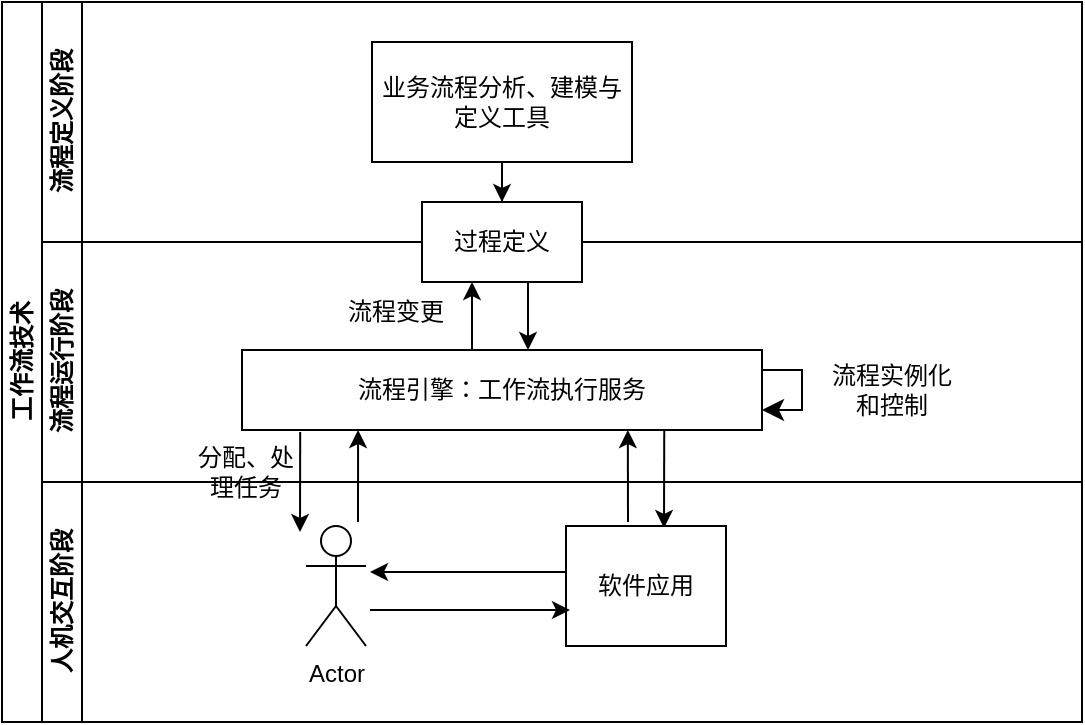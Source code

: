 <mxfile version="23.1.5" type="github">
  <diagram id="prtHgNgQTEPvFCAcTncT" name="Page-1">
    <mxGraphModel dx="1434" dy="913" grid="1" gridSize="10" guides="1" tooltips="1" connect="1" arrows="1" fold="1" page="1" pageScale="1" pageWidth="827" pageHeight="1169" math="0" shadow="0">
      <root>
        <mxCell id="0" />
        <mxCell id="1" parent="0" />
        <mxCell id="dNxyNK7c78bLwvsdeMH5-19" value="工作流技术" style="swimlane;html=1;childLayout=stackLayout;resizeParent=1;resizeParentMax=0;horizontal=0;startSize=20;horizontalStack=0;" parent="1" vertex="1">
          <mxGeometry x="90" y="120" width="540" height="360" as="geometry" />
        </mxCell>
        <mxCell id="dNxyNK7c78bLwvsdeMH5-20" value="流程定义阶段" style="swimlane;html=1;startSize=20;horizontal=0;" parent="dNxyNK7c78bLwvsdeMH5-19" vertex="1">
          <mxGeometry x="20" width="520" height="120" as="geometry" />
        </mxCell>
        <mxCell id="dNxyNK7c78bLwvsdeMH5-24" value="业务流程分析、建模与定义工具" style="rounded=0;whiteSpace=wrap;html=1;fontFamily=Helvetica;fontSize=12;fontColor=#000000;align=center;" parent="dNxyNK7c78bLwvsdeMH5-20" vertex="1">
          <mxGeometry x="165" y="20" width="130" height="60" as="geometry" />
        </mxCell>
        <mxCell id="dNxyNK7c78bLwvsdeMH5-21" value="流程运行阶段" style="swimlane;html=1;startSize=20;horizontal=0;" parent="dNxyNK7c78bLwvsdeMH5-19" vertex="1">
          <mxGeometry x="20" y="120" width="520" height="120" as="geometry" />
        </mxCell>
        <mxCell id="5SpAydvQK5SX51XMpyuf-20" value="" style="edgeStyle=orthogonalEdgeStyle;rounded=0;orthogonalLoop=1;jettySize=auto;html=1;" edge="1" parent="dNxyNK7c78bLwvsdeMH5-21">
          <mxGeometry relative="1" as="geometry">
            <mxPoint x="243" y="20" as="sourcePoint" />
            <mxPoint x="243" y="54" as="targetPoint" />
          </mxGeometry>
        </mxCell>
        <mxCell id="dNxyNK7c78bLwvsdeMH5-26" value="过程定义" style="rounded=0;whiteSpace=wrap;html=1;fontFamily=Helvetica;fontSize=12;fontColor=#000000;align=center;" parent="dNxyNK7c78bLwvsdeMH5-21" vertex="1">
          <mxGeometry x="190" y="-20" width="80" height="40" as="geometry" />
        </mxCell>
        <mxCell id="5SpAydvQK5SX51XMpyuf-19" value="" style="edgeStyle=orthogonalEdgeStyle;rounded=0;orthogonalLoop=1;jettySize=auto;html=1;" edge="1" parent="dNxyNK7c78bLwvsdeMH5-21">
          <mxGeometry relative="1" as="geometry">
            <mxPoint x="215" y="54" as="sourcePoint" />
            <mxPoint x="215" y="20" as="targetPoint" />
          </mxGeometry>
        </mxCell>
        <mxCell id="5SpAydvQK5SX51XMpyuf-7" value="流程引擎：工作流执行服务" style="rounded=0;whiteSpace=wrap;html=1;" vertex="1" parent="dNxyNK7c78bLwvsdeMH5-21">
          <mxGeometry x="100" y="54" width="260" height="40" as="geometry" />
        </mxCell>
        <mxCell id="5SpAydvQK5SX51XMpyuf-24" value="" style="edgeStyle=elbowEdgeStyle;elbow=vertical;endArrow=classic;html=1;curved=0;rounded=0;endSize=8;startSize=8;" edge="1" parent="dNxyNK7c78bLwvsdeMH5-21" source="5SpAydvQK5SX51XMpyuf-7" target="5SpAydvQK5SX51XMpyuf-7">
          <mxGeometry width="50" height="50" relative="1" as="geometry">
            <mxPoint x="280" y="250" as="sourcePoint" />
            <mxPoint x="400" y="70" as="targetPoint" />
            <Array as="points">
              <mxPoint x="380" y="74" />
            </Array>
          </mxGeometry>
        </mxCell>
        <mxCell id="5SpAydvQK5SX51XMpyuf-25" value="流程变更" style="text;html=1;align=center;verticalAlign=middle;whiteSpace=wrap;rounded=0;" vertex="1" parent="dNxyNK7c78bLwvsdeMH5-21">
          <mxGeometry x="147" y="20" width="60" height="30" as="geometry" />
        </mxCell>
        <mxCell id="5SpAydvQK5SX51XMpyuf-26" value="流程实例化和控制" style="text;html=1;align=center;verticalAlign=middle;whiteSpace=wrap;rounded=0;" vertex="1" parent="dNxyNK7c78bLwvsdeMH5-21">
          <mxGeometry x="390" y="59" width="70" height="30" as="geometry" />
        </mxCell>
        <mxCell id="5SpAydvQK5SX51XMpyuf-31" value="" style="endArrow=classic;html=1;rounded=0;exitX=0.812;exitY=0.975;exitDx=0;exitDy=0;exitPerimeter=0;" edge="1" parent="dNxyNK7c78bLwvsdeMH5-21">
          <mxGeometry width="50" height="50" relative="1" as="geometry">
            <mxPoint x="311.12" y="94" as="sourcePoint" />
            <mxPoint x="311" y="143" as="targetPoint" />
          </mxGeometry>
        </mxCell>
        <mxCell id="dNxyNK7c78bLwvsdeMH5-22" value="人机交互阶段" style="swimlane;html=1;startSize=20;horizontal=0;" parent="dNxyNK7c78bLwvsdeMH5-19" vertex="1">
          <mxGeometry x="20" y="240" width="520" height="120" as="geometry" />
        </mxCell>
        <mxCell id="5SpAydvQK5SX51XMpyuf-11" value="" style="edgeStyle=orthogonalEdgeStyle;rounded=0;orthogonalLoop=1;jettySize=auto;html=1;" edge="1" parent="dNxyNK7c78bLwvsdeMH5-22">
          <mxGeometry relative="1" as="geometry">
            <mxPoint x="264" y="45" as="sourcePoint" />
            <mxPoint x="164" y="45" as="targetPoint" />
          </mxGeometry>
        </mxCell>
        <mxCell id="dNxyNK7c78bLwvsdeMH5-34" value="软件应用" style="rounded=0;whiteSpace=wrap;html=1;fontFamily=Helvetica;fontSize=12;fontColor=#000000;align=center;" parent="dNxyNK7c78bLwvsdeMH5-22" vertex="1">
          <mxGeometry x="262" y="22" width="80" height="60" as="geometry" />
        </mxCell>
        <mxCell id="5SpAydvQK5SX51XMpyuf-14" value="" style="edgeStyle=orthogonalEdgeStyle;rounded=0;orthogonalLoop=1;jettySize=auto;html=1;" edge="1" parent="dNxyNK7c78bLwvsdeMH5-22">
          <mxGeometry relative="1" as="geometry">
            <mxPoint x="164" y="64" as="sourcePoint" />
            <mxPoint x="264" y="64" as="targetPoint" />
          </mxGeometry>
        </mxCell>
        <mxCell id="5SpAydvQK5SX51XMpyuf-9" value="Actor" style="shape=umlActor;verticalLabelPosition=bottom;verticalAlign=top;html=1;outlineConnect=0;" vertex="1" parent="dNxyNK7c78bLwvsdeMH5-22">
          <mxGeometry x="132" y="22" width="30" height="60" as="geometry" />
        </mxCell>
        <mxCell id="5SpAydvQK5SX51XMpyuf-37" value="分配、处理任务" style="text;html=1;align=center;verticalAlign=middle;whiteSpace=wrap;rounded=0;" vertex="1" parent="dNxyNK7c78bLwvsdeMH5-22">
          <mxGeometry x="72" y="-20" width="60" height="30" as="geometry" />
        </mxCell>
        <mxCell id="5SpAydvQK5SX51XMpyuf-6" value="" style="edgeStyle=orthogonalEdgeStyle;rounded=0;orthogonalLoop=1;jettySize=auto;html=1;" edge="1" parent="dNxyNK7c78bLwvsdeMH5-19" source="dNxyNK7c78bLwvsdeMH5-24" target="dNxyNK7c78bLwvsdeMH5-26">
          <mxGeometry relative="1" as="geometry" />
        </mxCell>
        <mxCell id="5SpAydvQK5SX51XMpyuf-30" value="" style="endArrow=classic;html=1;rounded=0;entryX=0.692;entryY=1.175;entryDx=0;entryDy=0;entryPerimeter=0;" edge="1" parent="1">
          <mxGeometry width="50" height="50" relative="1" as="geometry">
            <mxPoint x="403" y="380" as="sourcePoint" />
            <mxPoint x="402.92" y="334" as="targetPoint" />
          </mxGeometry>
        </mxCell>
        <mxCell id="5SpAydvQK5SX51XMpyuf-34" value="" style="endArrow=classic;html=1;rounded=0;entryX=0.204;entryY=1;entryDx=0;entryDy=0;entryPerimeter=0;" edge="1" parent="1">
          <mxGeometry width="50" height="50" relative="1" as="geometry">
            <mxPoint x="268" y="380" as="sourcePoint" />
            <mxPoint x="268.04" y="334" as="targetPoint" />
          </mxGeometry>
        </mxCell>
        <mxCell id="5SpAydvQK5SX51XMpyuf-35" value="" style="endArrow=classic;html=1;rounded=0;exitX=0.885;exitY=1.15;exitDx=0;exitDy=0;exitPerimeter=0;" edge="1" parent="1">
          <mxGeometry width="50" height="50" relative="1" as="geometry">
            <mxPoint x="239.1" y="335" as="sourcePoint" />
            <mxPoint x="239" y="385" as="targetPoint" />
          </mxGeometry>
        </mxCell>
      </root>
    </mxGraphModel>
  </diagram>
</mxfile>
